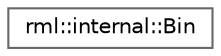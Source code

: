 digraph "类继承关系图"
{
 // LATEX_PDF_SIZE
  bgcolor="transparent";
  edge [fontname=Helvetica,fontsize=10,labelfontname=Helvetica,labelfontsize=10];
  node [fontname=Helvetica,fontsize=10,shape=box,height=0.2,width=0.4];
  rankdir="LR";
  Node0 [id="Node000000",label="rml::internal::Bin",height=0.2,width=0.4,color="grey40", fillcolor="white", style="filled",URL="$classrml_1_1internal_1_1_bin.html",tooltip=" "];
}
